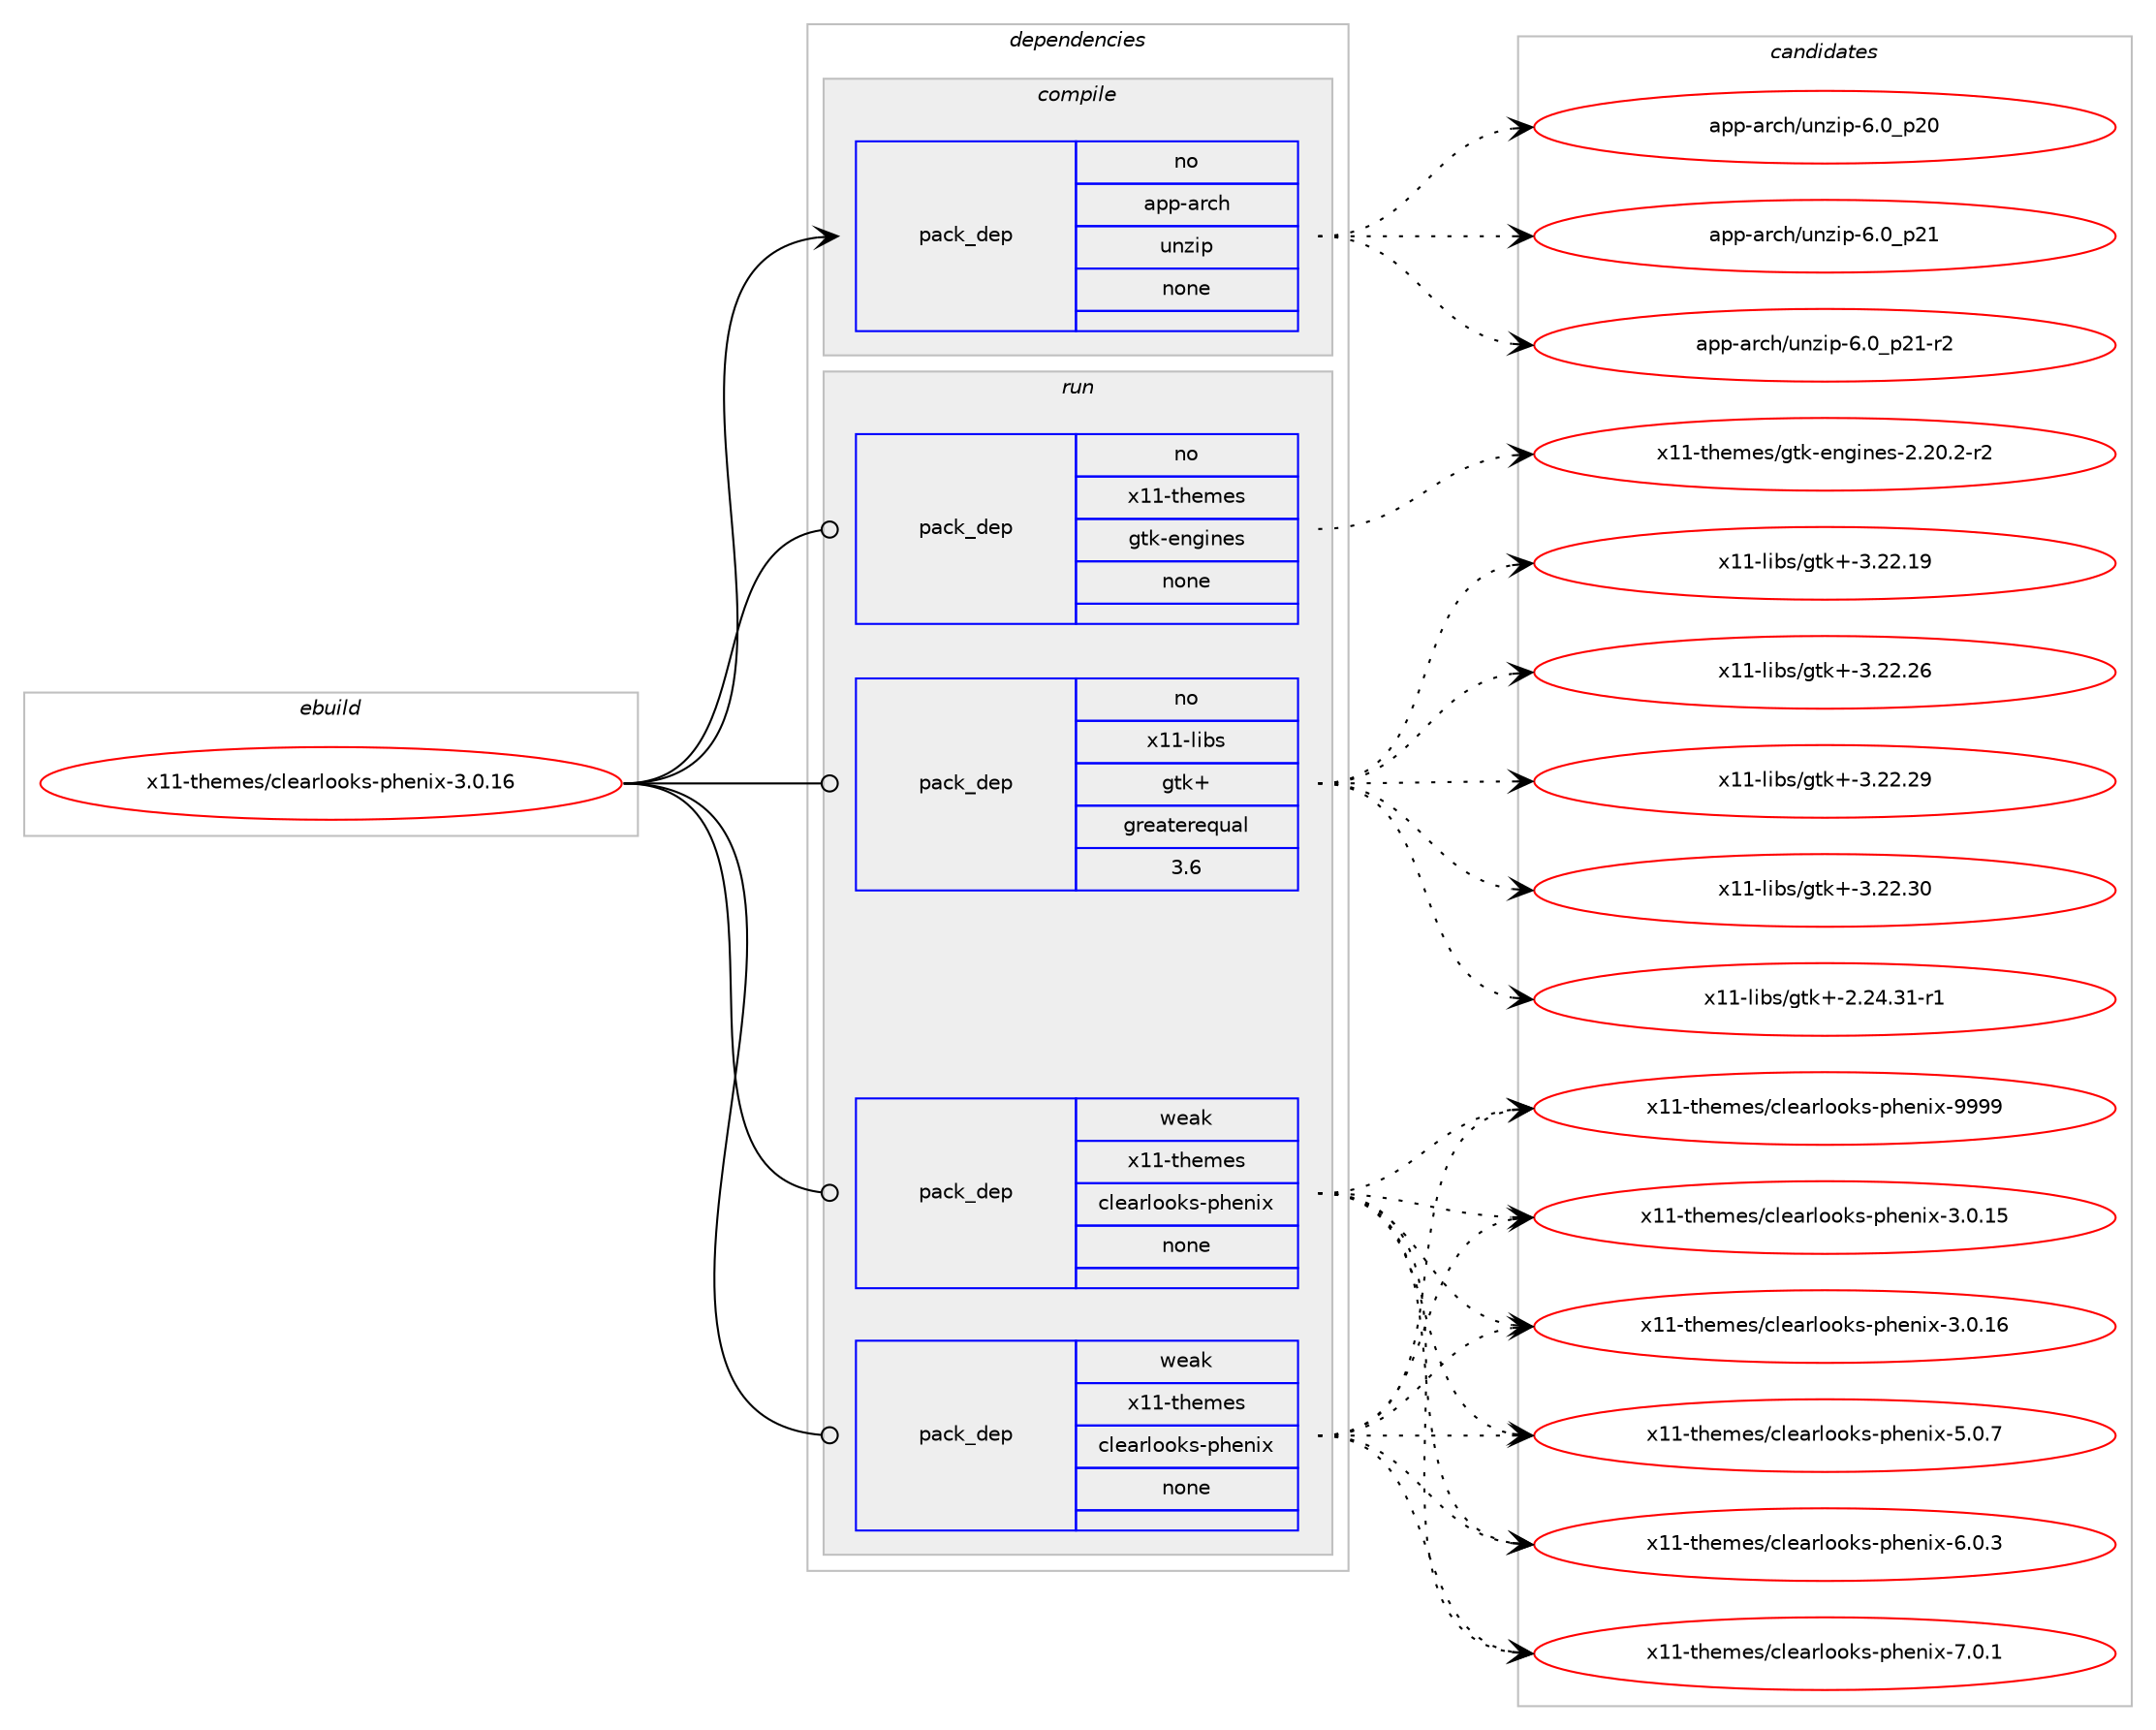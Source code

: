 digraph prolog {

# *************
# Graph options
# *************

newrank=true;
concentrate=true;
compound=true;
graph [rankdir=LR,fontname=Helvetica,fontsize=10,ranksep=1.5];#, ranksep=2.5, nodesep=0.2];
edge  [arrowhead=vee];
node  [fontname=Helvetica,fontsize=10];

# **********
# The ebuild
# **********

subgraph cluster_leftcol {
color=gray;
rank=same;
label=<<i>ebuild</i>>;
id [label="x11-themes/clearlooks-phenix-3.0.16", color=red, width=4, href="../x11-themes/clearlooks-phenix-3.0.16.svg"];
}

# ****************
# The dependencies
# ****************

subgraph cluster_midcol {
color=gray;
label=<<i>dependencies</i>>;
subgraph cluster_compile {
fillcolor="#eeeeee";
style=filled;
label=<<i>compile</i>>;
subgraph pack8445 {
dependency9591 [label=<<TABLE BORDER="0" CELLBORDER="1" CELLSPACING="0" CELLPADDING="4" WIDTH="220"><TR><TD ROWSPAN="6" CELLPADDING="30">pack_dep</TD></TR><TR><TD WIDTH="110">no</TD></TR><TR><TD>app-arch</TD></TR><TR><TD>unzip</TD></TR><TR><TD>none</TD></TR><TR><TD></TD></TR></TABLE>>, shape=none, color=blue];
}
id:e -> dependency9591:w [weight=20,style="solid",arrowhead="vee"];
}
subgraph cluster_compileandrun {
fillcolor="#eeeeee";
style=filled;
label=<<i>compile and run</i>>;
}
subgraph cluster_run {
fillcolor="#eeeeee";
style=filled;
label=<<i>run</i>>;
subgraph pack8446 {
dependency9592 [label=<<TABLE BORDER="0" CELLBORDER="1" CELLSPACING="0" CELLPADDING="4" WIDTH="220"><TR><TD ROWSPAN="6" CELLPADDING="30">pack_dep</TD></TR><TR><TD WIDTH="110">no</TD></TR><TR><TD>x11-libs</TD></TR><TR><TD>gtk+</TD></TR><TR><TD>greaterequal</TD></TR><TR><TD>3.6</TD></TR></TABLE>>, shape=none, color=blue];
}
id:e -> dependency9592:w [weight=20,style="solid",arrowhead="odot"];
subgraph pack8447 {
dependency9593 [label=<<TABLE BORDER="0" CELLBORDER="1" CELLSPACING="0" CELLPADDING="4" WIDTH="220"><TR><TD ROWSPAN="6" CELLPADDING="30">pack_dep</TD></TR><TR><TD WIDTH="110">no</TD></TR><TR><TD>x11-themes</TD></TR><TR><TD>gtk-engines</TD></TR><TR><TD>none</TD></TR><TR><TD></TD></TR></TABLE>>, shape=none, color=blue];
}
id:e -> dependency9593:w [weight=20,style="solid",arrowhead="odot"];
subgraph pack8448 {
dependency9594 [label=<<TABLE BORDER="0" CELLBORDER="1" CELLSPACING="0" CELLPADDING="4" WIDTH="220"><TR><TD ROWSPAN="6" CELLPADDING="30">pack_dep</TD></TR><TR><TD WIDTH="110">weak</TD></TR><TR><TD>x11-themes</TD></TR><TR><TD>clearlooks-phenix</TD></TR><TR><TD>none</TD></TR><TR><TD></TD></TR></TABLE>>, shape=none, color=blue];
}
id:e -> dependency9594:w [weight=20,style="solid",arrowhead="odot"];
subgraph pack8449 {
dependency9595 [label=<<TABLE BORDER="0" CELLBORDER="1" CELLSPACING="0" CELLPADDING="4" WIDTH="220"><TR><TD ROWSPAN="6" CELLPADDING="30">pack_dep</TD></TR><TR><TD WIDTH="110">weak</TD></TR><TR><TD>x11-themes</TD></TR><TR><TD>clearlooks-phenix</TD></TR><TR><TD>none</TD></TR><TR><TD></TD></TR></TABLE>>, shape=none, color=blue];
}
id:e -> dependency9595:w [weight=20,style="solid",arrowhead="odot"];
}
}

# **************
# The candidates
# **************

subgraph cluster_choices {
rank=same;
color=gray;
label=<<i>candidates</i>>;

subgraph choice8445 {
color=black;
nodesep=1;
choice971121124597114991044711711012210511245544648951125048 [label="app-arch/unzip-6.0_p20", color=red, width=4,href="../app-arch/unzip-6.0_p20.svg"];
choice971121124597114991044711711012210511245544648951125049 [label="app-arch/unzip-6.0_p21", color=red, width=4,href="../app-arch/unzip-6.0_p21.svg"];
choice9711211245971149910447117110122105112455446489511250494511450 [label="app-arch/unzip-6.0_p21-r2", color=red, width=4,href="../app-arch/unzip-6.0_p21-r2.svg"];
dependency9591:e -> choice971121124597114991044711711012210511245544648951125048:w [style=dotted,weight="100"];
dependency9591:e -> choice971121124597114991044711711012210511245544648951125049:w [style=dotted,weight="100"];
dependency9591:e -> choice9711211245971149910447117110122105112455446489511250494511450:w [style=dotted,weight="100"];
}
subgraph choice8446 {
color=black;
nodesep=1;
choice12049494510810598115471031161074345504650524651494511449 [label="x11-libs/gtk+-2.24.31-r1", color=red, width=4,href="../x11-libs/gtk+-2.24.31-r1.svg"];
choice1204949451081059811547103116107434551465050464957 [label="x11-libs/gtk+-3.22.19", color=red, width=4,href="../x11-libs/gtk+-3.22.19.svg"];
choice1204949451081059811547103116107434551465050465054 [label="x11-libs/gtk+-3.22.26", color=red, width=4,href="../x11-libs/gtk+-3.22.26.svg"];
choice1204949451081059811547103116107434551465050465057 [label="x11-libs/gtk+-3.22.29", color=red, width=4,href="../x11-libs/gtk+-3.22.29.svg"];
choice1204949451081059811547103116107434551465050465148 [label="x11-libs/gtk+-3.22.30", color=red, width=4,href="../x11-libs/gtk+-3.22.30.svg"];
dependency9592:e -> choice12049494510810598115471031161074345504650524651494511449:w [style=dotted,weight="100"];
dependency9592:e -> choice1204949451081059811547103116107434551465050464957:w [style=dotted,weight="100"];
dependency9592:e -> choice1204949451081059811547103116107434551465050465054:w [style=dotted,weight="100"];
dependency9592:e -> choice1204949451081059811547103116107434551465050465057:w [style=dotted,weight="100"];
dependency9592:e -> choice1204949451081059811547103116107434551465050465148:w [style=dotted,weight="100"];
}
subgraph choice8447 {
color=black;
nodesep=1;
choice1204949451161041011091011154710311610745101110103105110101115455046504846504511450 [label="x11-themes/gtk-engines-2.20.2-r2", color=red, width=4,href="../x11-themes/gtk-engines-2.20.2-r2.svg"];
dependency9593:e -> choice1204949451161041011091011154710311610745101110103105110101115455046504846504511450:w [style=dotted,weight="100"];
}
subgraph choice8448 {
color=black;
nodesep=1;
choice1204949451161041011091011154799108101971141081111111071154511210410111010512045514648464953 [label="x11-themes/clearlooks-phenix-3.0.15", color=red, width=4,href="../x11-themes/clearlooks-phenix-3.0.15.svg"];
choice1204949451161041011091011154799108101971141081111111071154511210410111010512045514648464954 [label="x11-themes/clearlooks-phenix-3.0.16", color=red, width=4,href="../x11-themes/clearlooks-phenix-3.0.16.svg"];
choice12049494511610410110910111547991081019711410811111110711545112104101110105120455346484655 [label="x11-themes/clearlooks-phenix-5.0.7", color=red, width=4,href="../x11-themes/clearlooks-phenix-5.0.7.svg"];
choice12049494511610410110910111547991081019711410811111110711545112104101110105120455446484651 [label="x11-themes/clearlooks-phenix-6.0.3", color=red, width=4,href="../x11-themes/clearlooks-phenix-6.0.3.svg"];
choice12049494511610410110910111547991081019711410811111110711545112104101110105120455546484649 [label="x11-themes/clearlooks-phenix-7.0.1", color=red, width=4,href="../x11-themes/clearlooks-phenix-7.0.1.svg"];
choice120494945116104101109101115479910810197114108111111107115451121041011101051204557575757 [label="x11-themes/clearlooks-phenix-9999", color=red, width=4,href="../x11-themes/clearlooks-phenix-9999.svg"];
dependency9594:e -> choice1204949451161041011091011154799108101971141081111111071154511210410111010512045514648464953:w [style=dotted,weight="100"];
dependency9594:e -> choice1204949451161041011091011154799108101971141081111111071154511210410111010512045514648464954:w [style=dotted,weight="100"];
dependency9594:e -> choice12049494511610410110910111547991081019711410811111110711545112104101110105120455346484655:w [style=dotted,weight="100"];
dependency9594:e -> choice12049494511610410110910111547991081019711410811111110711545112104101110105120455446484651:w [style=dotted,weight="100"];
dependency9594:e -> choice12049494511610410110910111547991081019711410811111110711545112104101110105120455546484649:w [style=dotted,weight="100"];
dependency9594:e -> choice120494945116104101109101115479910810197114108111111107115451121041011101051204557575757:w [style=dotted,weight="100"];
}
subgraph choice8449 {
color=black;
nodesep=1;
choice1204949451161041011091011154799108101971141081111111071154511210410111010512045514648464953 [label="x11-themes/clearlooks-phenix-3.0.15", color=red, width=4,href="../x11-themes/clearlooks-phenix-3.0.15.svg"];
choice1204949451161041011091011154799108101971141081111111071154511210410111010512045514648464954 [label="x11-themes/clearlooks-phenix-3.0.16", color=red, width=4,href="../x11-themes/clearlooks-phenix-3.0.16.svg"];
choice12049494511610410110910111547991081019711410811111110711545112104101110105120455346484655 [label="x11-themes/clearlooks-phenix-5.0.7", color=red, width=4,href="../x11-themes/clearlooks-phenix-5.0.7.svg"];
choice12049494511610410110910111547991081019711410811111110711545112104101110105120455446484651 [label="x11-themes/clearlooks-phenix-6.0.3", color=red, width=4,href="../x11-themes/clearlooks-phenix-6.0.3.svg"];
choice12049494511610410110910111547991081019711410811111110711545112104101110105120455546484649 [label="x11-themes/clearlooks-phenix-7.0.1", color=red, width=4,href="../x11-themes/clearlooks-phenix-7.0.1.svg"];
choice120494945116104101109101115479910810197114108111111107115451121041011101051204557575757 [label="x11-themes/clearlooks-phenix-9999", color=red, width=4,href="../x11-themes/clearlooks-phenix-9999.svg"];
dependency9595:e -> choice1204949451161041011091011154799108101971141081111111071154511210410111010512045514648464953:w [style=dotted,weight="100"];
dependency9595:e -> choice1204949451161041011091011154799108101971141081111111071154511210410111010512045514648464954:w [style=dotted,weight="100"];
dependency9595:e -> choice12049494511610410110910111547991081019711410811111110711545112104101110105120455346484655:w [style=dotted,weight="100"];
dependency9595:e -> choice12049494511610410110910111547991081019711410811111110711545112104101110105120455446484651:w [style=dotted,weight="100"];
dependency9595:e -> choice12049494511610410110910111547991081019711410811111110711545112104101110105120455546484649:w [style=dotted,weight="100"];
dependency9595:e -> choice120494945116104101109101115479910810197114108111111107115451121041011101051204557575757:w [style=dotted,weight="100"];
}
}

}
